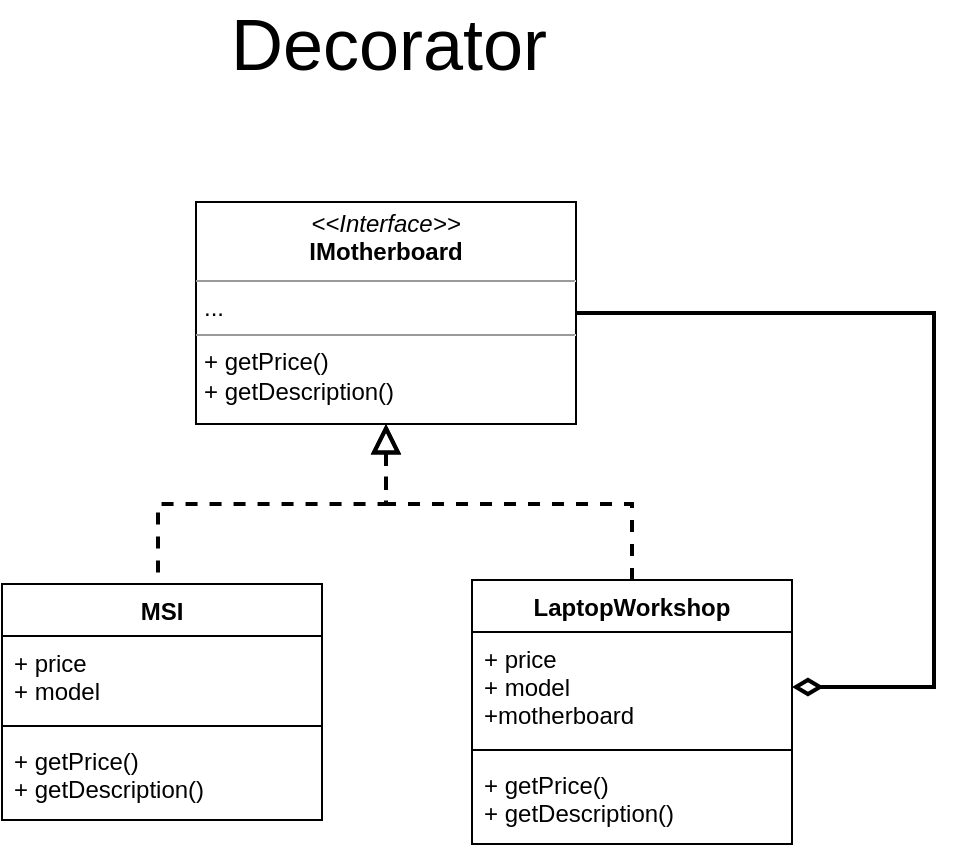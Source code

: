 <mxfile version="14.9.1" type="device"><diagram name="Page-1" id="c4acf3e9-155e-7222-9cf6-157b1a14988f"><mxGraphModel dx="1422" dy="794" grid="0" gridSize="10" guides="1" tooltips="1" connect="1" arrows="1" fold="1" page="1" pageScale="1" pageWidth="850" pageHeight="1100" background="none" math="0" shadow="0"><root><mxCell id="0"/><mxCell id="1" parent="0"/><mxCell id="Gnr0yDt9QQ8g0LjmNMmj-62" value="Decorator" style="text;html=1;strokeColor=none;fillColor=none;align=center;verticalAlign=middle;whiteSpace=wrap;rounded=0;fontSize=36;fontStyle=0;spacingTop=0;spacingLeft=0;" parent="1" vertex="1"><mxGeometry x="323" y="125" width="215" height="40" as="geometry"/></mxCell><mxCell id="T-F25JgzClajDDHBLHII-32" style="edgeStyle=orthogonalEdgeStyle;rounded=0;orthogonalLoop=1;jettySize=auto;html=1;dashed=1;endArrow=none;endFill=0;endSize=10;strokeWidth=2;startArrow=block;startFill=0;startSize=10;" parent="1" source="T-F25JgzClajDDHBLHII-33" target="T-F25JgzClajDDHBLHII-34" edge="1"><mxGeometry relative="1" as="geometry"><Array as="points"><mxPoint x="429" y="375"/><mxPoint x="315" y="375"/></Array></mxGeometry></mxCell><mxCell id="T-F25JgzClajDDHBLHII-33" value="&lt;p style=&quot;margin: 0px ; margin-top: 4px ; text-align: center&quot;&gt;&lt;i&gt;&amp;lt;&amp;lt;Interface&amp;gt;&amp;gt;&lt;/i&gt;&lt;br&gt;&lt;b&gt;IMotherboard&lt;/b&gt;&lt;/p&gt;&lt;hr size=&quot;1&quot;&gt;&lt;p style=&quot;margin: 0px ; margin-left: 4px&quot;&gt;...&lt;/p&gt;&lt;hr size=&quot;1&quot;&gt;&lt;p style=&quot;margin: 0px ; margin-left: 4px&quot;&gt;+ getPrice()&lt;/p&gt;&lt;p style=&quot;margin: 0px ; margin-left: 4px&quot;&gt;+ getDescription()&lt;/p&gt;" style="verticalAlign=top;align=left;overflow=fill;fontSize=12;fontFamily=Helvetica;html=1;" parent="1" vertex="1"><mxGeometry x="334" y="224" width="190" height="111" as="geometry"/></mxCell><mxCell id="T-F25JgzClajDDHBLHII-34" value="MSI" style="swimlane;fontStyle=1;align=center;verticalAlign=top;childLayout=stackLayout;horizontal=1;startSize=26;horizontalStack=0;resizeParent=1;resizeParentMax=0;resizeLast=0;collapsible=1;marginBottom=0;" parent="1" vertex="1"><mxGeometry x="237" y="415" width="160" height="118" as="geometry"/></mxCell><mxCell id="T-F25JgzClajDDHBLHII-35" value="+ price&#10;+ model" style="text;strokeColor=none;fillColor=none;align=left;verticalAlign=top;spacingLeft=4;spacingRight=4;overflow=hidden;rotatable=0;points=[[0,0.5],[1,0.5]];portConstraint=eastwest;" parent="T-F25JgzClajDDHBLHII-34" vertex="1"><mxGeometry y="26" width="160" height="41" as="geometry"/></mxCell><mxCell id="T-F25JgzClajDDHBLHII-36" value="" style="line;strokeWidth=1;fillColor=none;align=left;verticalAlign=middle;spacingTop=-1;spacingLeft=3;spacingRight=3;rotatable=0;labelPosition=right;points=[];portConstraint=eastwest;" parent="T-F25JgzClajDDHBLHII-34" vertex="1"><mxGeometry y="67" width="160" height="8" as="geometry"/></mxCell><mxCell id="T-F25JgzClajDDHBLHII-37" value="+ getPrice()&#10;+ getDescription()" style="text;strokeColor=none;fillColor=none;align=left;verticalAlign=top;spacingLeft=4;spacingRight=4;overflow=hidden;rotatable=0;points=[[0,0.5],[1,0.5]];portConstraint=eastwest;" parent="T-F25JgzClajDDHBLHII-34" vertex="1"><mxGeometry y="75" width="160" height="43" as="geometry"/></mxCell><mxCell id="T-F25JgzClajDDHBLHII-38" style="edgeStyle=orthogonalEdgeStyle;rounded=0;orthogonalLoop=1;jettySize=auto;html=1;dashed=1;endArrow=block;endFill=0;endSize=10;strokeWidth=2;" parent="1" source="T-F25JgzClajDDHBLHII-39" target="T-F25JgzClajDDHBLHII-33" edge="1"><mxGeometry relative="1" as="geometry"><Array as="points"><mxPoint x="552" y="375"/><mxPoint x="429" y="375"/></Array></mxGeometry></mxCell><mxCell id="T-F25JgzClajDDHBLHII-39" value="LaptopWorkshop" style="swimlane;fontStyle=1;align=center;verticalAlign=top;childLayout=stackLayout;horizontal=1;startSize=26;horizontalStack=0;resizeParent=1;resizeParentMax=0;resizeLast=0;collapsible=1;marginBottom=0;" parent="1" vertex="1"><mxGeometry x="472" y="413" width="160" height="132" as="geometry"/></mxCell><mxCell id="T-F25JgzClajDDHBLHII-40" value="+ price&#10;+ model&#10;+motherboard" style="text;strokeColor=none;fillColor=none;align=left;verticalAlign=top;spacingLeft=4;spacingRight=4;overflow=hidden;rotatable=0;points=[[0,0.5],[1,0.5]];portConstraint=eastwest;" parent="T-F25JgzClajDDHBLHII-39" vertex="1"><mxGeometry y="26" width="160" height="55" as="geometry"/></mxCell><mxCell id="T-F25JgzClajDDHBLHII-41" value="" style="line;strokeWidth=1;fillColor=none;align=left;verticalAlign=middle;spacingTop=-1;spacingLeft=3;spacingRight=3;rotatable=0;labelPosition=right;points=[];portConstraint=eastwest;" parent="T-F25JgzClajDDHBLHII-39" vertex="1"><mxGeometry y="81" width="160" height="8" as="geometry"/></mxCell><mxCell id="T-F25JgzClajDDHBLHII-42" value="+ getPrice()&#10;+ getDescription()" style="text;strokeColor=none;fillColor=none;align=left;verticalAlign=top;spacingLeft=4;spacingRight=4;overflow=hidden;rotatable=0;points=[[0,0.5],[1,0.5]];portConstraint=eastwest;" parent="T-F25JgzClajDDHBLHII-39" vertex="1"><mxGeometry y="89" width="160" height="43" as="geometry"/></mxCell><mxCell id="T-F25JgzClajDDHBLHII-63" style="edgeStyle=orthogonalEdgeStyle;rounded=0;orthogonalLoop=1;jettySize=auto;html=1;entryX=1;entryY=0.5;entryDx=0;entryDy=0;startArrow=diamondThin;startFill=0;endArrow=none;endFill=0;startSize=10;endSize=10;strokeWidth=2;" parent="1" source="T-F25JgzClajDDHBLHII-40" target="T-F25JgzClajDDHBLHII-33" edge="1"><mxGeometry relative="1" as="geometry"><Array as="points"><mxPoint x="703" y="467"/><mxPoint x="703" y="280"/></Array></mxGeometry></mxCell></root></mxGraphModel></diagram></mxfile>